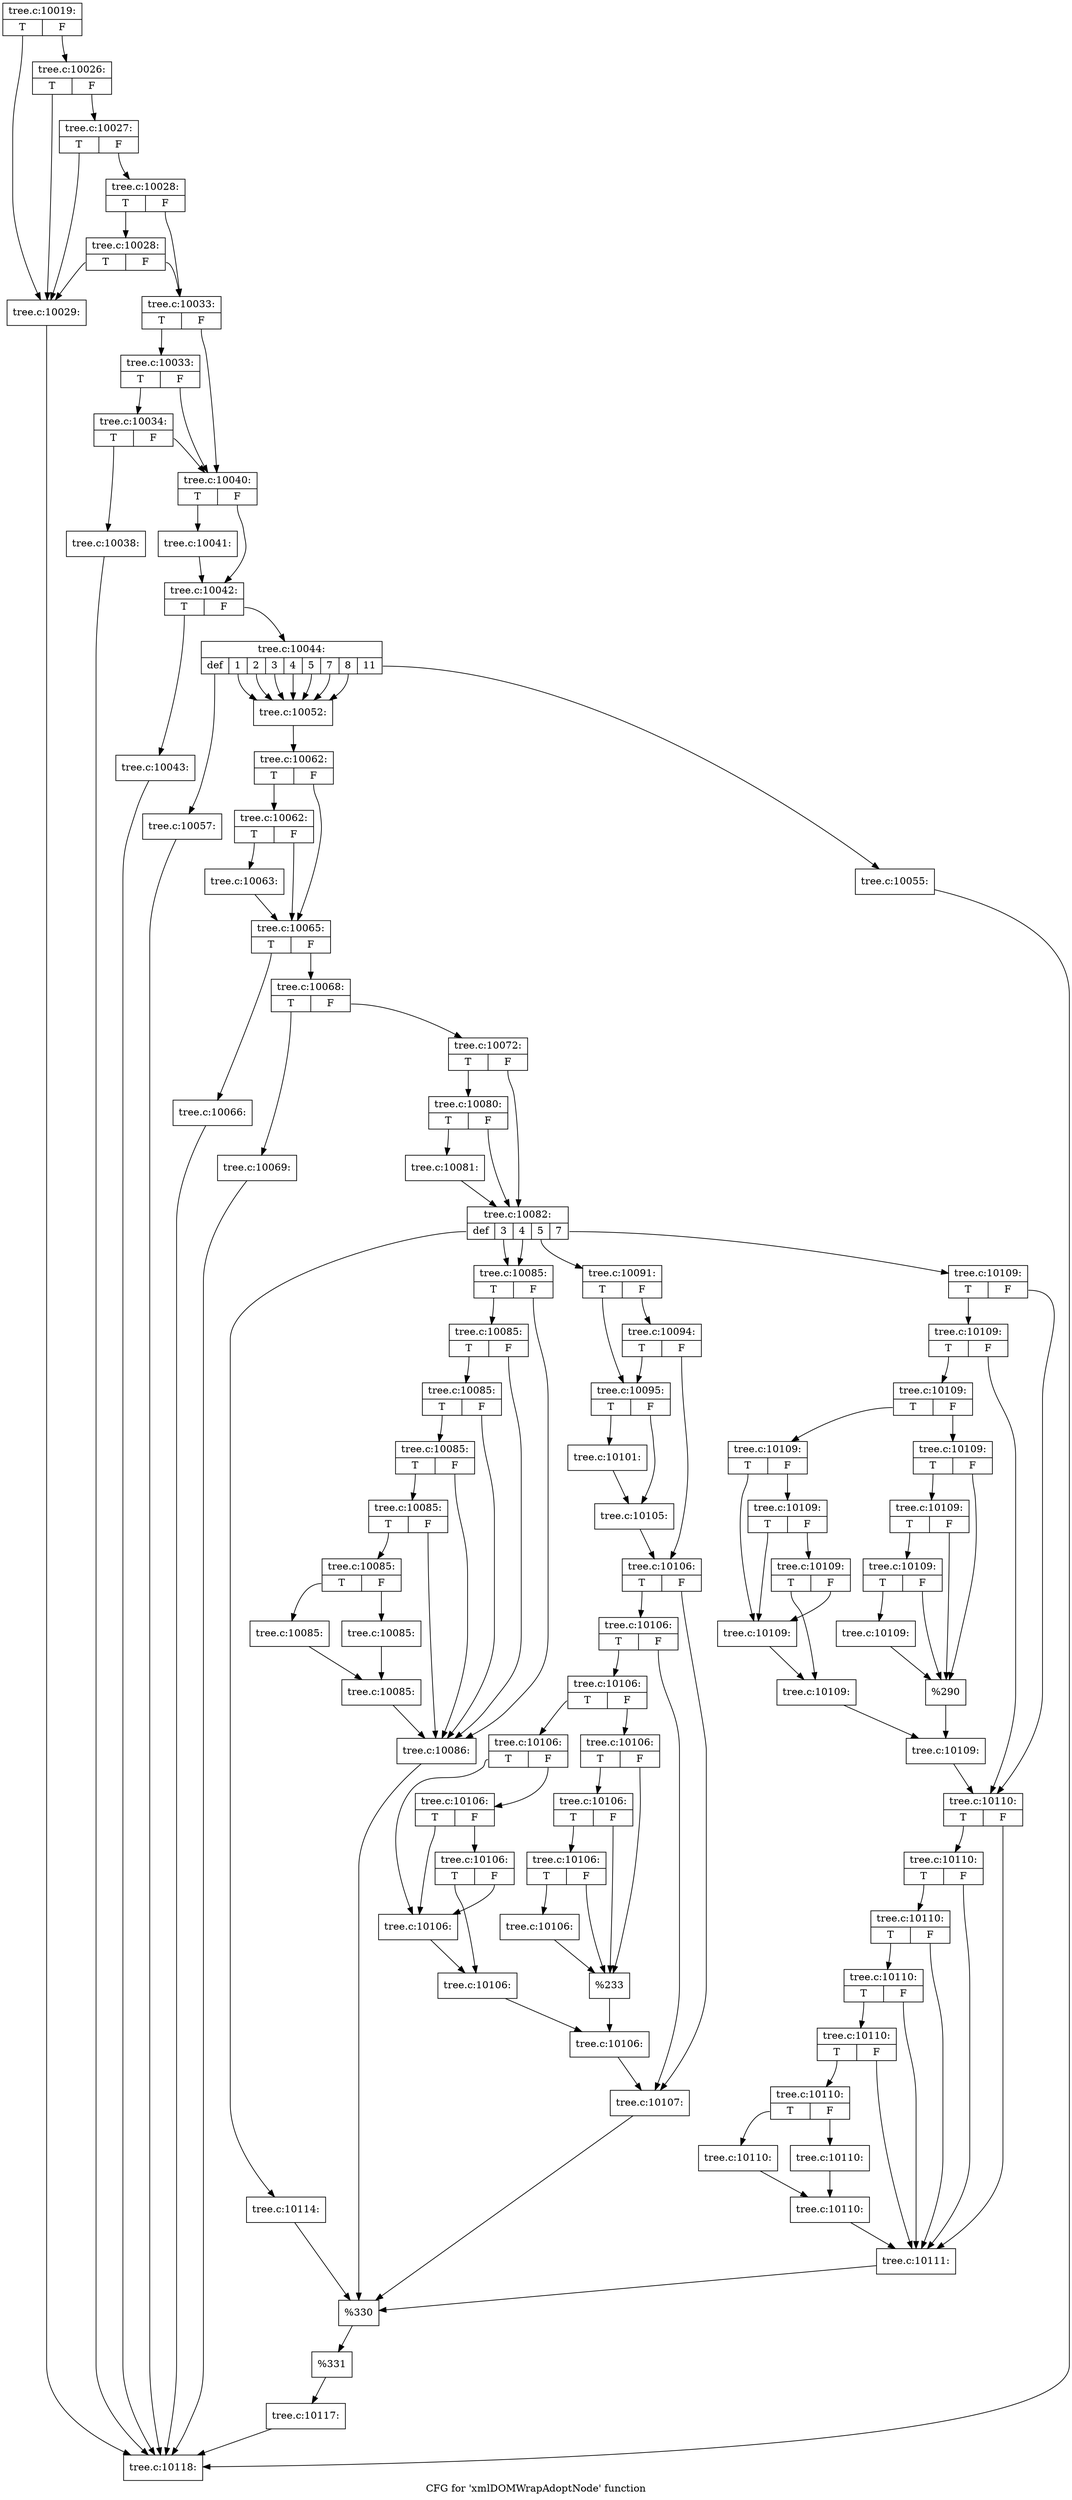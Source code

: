 digraph "CFG for 'xmlDOMWrapAdoptNode' function" {
	label="CFG for 'xmlDOMWrapAdoptNode' function";

	Node0x4782be0 [shape=record,label="{tree.c:10019:|{<s0>T|<s1>F}}"];
	Node0x4782be0:s0 -> Node0x47cff00;
	Node0x4782be0:s1 -> Node0x47d00a0;
	Node0x47d00a0 [shape=record,label="{tree.c:10026:|{<s0>T|<s1>F}}"];
	Node0x47d00a0:s0 -> Node0x47cff00;
	Node0x47d00a0:s1 -> Node0x47d0020;
	Node0x47d0020 [shape=record,label="{tree.c:10027:|{<s0>T|<s1>F}}"];
	Node0x47d0020:s0 -> Node0x47cff00;
	Node0x47d0020:s1 -> Node0x47cffa0;
	Node0x47cffa0 [shape=record,label="{tree.c:10028:|{<s0>T|<s1>F}}"];
	Node0x47cffa0:s0 -> Node0x47d08e0;
	Node0x47cffa0:s1 -> Node0x47cff50;
	Node0x47d08e0 [shape=record,label="{tree.c:10028:|{<s0>T|<s1>F}}"];
	Node0x47d08e0:s0 -> Node0x47cff00;
	Node0x47d08e0:s1 -> Node0x47cff50;
	Node0x47cff00 [shape=record,label="{tree.c:10029:}"];
	Node0x47cff00 -> Node0x478d410;
	Node0x47cff50 [shape=record,label="{tree.c:10033:|{<s0>T|<s1>F}}"];
	Node0x47cff50:s0 -> Node0x47d1220;
	Node0x47cff50:s1 -> Node0x47d1150;
	Node0x47d1220 [shape=record,label="{tree.c:10033:|{<s0>T|<s1>F}}"];
	Node0x47d1220:s0 -> Node0x47d11a0;
	Node0x47d1220:s1 -> Node0x47d1150;
	Node0x47d11a0 [shape=record,label="{tree.c:10034:|{<s0>T|<s1>F}}"];
	Node0x47d11a0:s0 -> Node0x47d1100;
	Node0x47d11a0:s1 -> Node0x47d1150;
	Node0x47d1100 [shape=record,label="{tree.c:10038:}"];
	Node0x47d1100 -> Node0x478d410;
	Node0x47d1150 [shape=record,label="{tree.c:10040:|{<s0>T|<s1>F}}"];
	Node0x47d1150:s0 -> Node0x47d1ed0;
	Node0x47d1150:s1 -> Node0x47d1f20;
	Node0x47d1ed0 [shape=record,label="{tree.c:10041:}"];
	Node0x47d1ed0 -> Node0x47d1f20;
	Node0x47d1f20 [shape=record,label="{tree.c:10042:|{<s0>T|<s1>F}}"];
	Node0x47d1f20:s0 -> Node0x47d2540;
	Node0x47d1f20:s1 -> Node0x47d2590;
	Node0x47d2540 [shape=record,label="{tree.c:10043:}"];
	Node0x47d2540 -> Node0x478d410;
	Node0x47d2590 [shape=record,label="{tree.c:10044:|{<s0>def|<s1>1|<s2>2|<s3>3|<s4>4|<s5>5|<s6>7|<s7>8|<s8>11}}"];
	Node0x47d2590:s0 -> Node0x47d2c50;
	Node0x47d2590:s1 -> Node0x47d2f90;
	Node0x47d2590:s2 -> Node0x47d2f90;
	Node0x47d2590:s3 -> Node0x47d2f90;
	Node0x47d2590:s4 -> Node0x47d2f90;
	Node0x47d2590:s5 -> Node0x47d2f90;
	Node0x47d2590:s6 -> Node0x47d2f90;
	Node0x47d2590:s7 -> Node0x47d2f90;
	Node0x47d2590:s8 -> Node0x47d3070;
	Node0x47d2f90 [shape=record,label="{tree.c:10052:}"];
	Node0x47d2f90 -> Node0x47d2a40;
	Node0x47d3070 [shape=record,label="{tree.c:10055:}"];
	Node0x47d3070 -> Node0x478d410;
	Node0x47d2c50 [shape=record,label="{tree.c:10057:}"];
	Node0x47d2c50 -> Node0x478d410;
	Node0x47d2a40 [shape=record,label="{tree.c:10062:|{<s0>T|<s1>F}}"];
	Node0x47d2a40:s0 -> Node0x47d3540;
	Node0x47d2a40:s1 -> Node0x47d34f0;
	Node0x47d3540 [shape=record,label="{tree.c:10062:|{<s0>T|<s1>F}}"];
	Node0x47d3540:s0 -> Node0x47d34a0;
	Node0x47d3540:s1 -> Node0x47d34f0;
	Node0x47d34a0 [shape=record,label="{tree.c:10063:}"];
	Node0x47d34a0 -> Node0x47d34f0;
	Node0x47d34f0 [shape=record,label="{tree.c:10065:|{<s0>T|<s1>F}}"];
	Node0x47d34f0:s0 -> Node0x47d3f30;
	Node0x47d34f0:s1 -> Node0x47d3fd0;
	Node0x47d3f30 [shape=record,label="{tree.c:10066:}"];
	Node0x47d3f30 -> Node0x478d410;
	Node0x47d3fd0 [shape=record,label="{tree.c:10068:|{<s0>T|<s1>F}}"];
	Node0x47d3fd0:s0 -> Node0x3fc20e0;
	Node0x47d3fd0:s1 -> Node0x47d52a0;
	Node0x3fc20e0 [shape=record,label="{tree.c:10069:}"];
	Node0x3fc20e0 -> Node0x478d410;
	Node0x47d52a0 [shape=record,label="{tree.c:10072:|{<s0>T|<s1>F}}"];
	Node0x47d52a0:s0 -> Node0x47d68f0;
	Node0x47d52a0:s1 -> Node0x47d68a0;
	Node0x47d68f0 [shape=record,label="{tree.c:10080:|{<s0>T|<s1>F}}"];
	Node0x47d68f0:s0 -> Node0x47d6850;
	Node0x47d68f0:s1 -> Node0x47d68a0;
	Node0x47d6850 [shape=record,label="{tree.c:10081:}"];
	Node0x47d6850 -> Node0x47d68a0;
	Node0x47d68a0 [shape=record,label="{tree.c:10082:|{<s0>def|<s1>3|<s2>4|<s3>5|<s4>7}}"];
	Node0x47d68a0:s0 -> Node0x47d7440;
	Node0x47d68a0:s1 -> Node0x47d7740;
	Node0x47d68a0:s2 -> Node0x47d7740;
	Node0x47d68a0:s3 -> Node0x47d93e0;
	Node0x47d68a0:s4 -> Node0x47de530;
	Node0x47d7740 [shape=record,label="{tree.c:10085:|{<s0>T|<s1>F}}"];
	Node0x47d7740:s0 -> Node0x47d7980;
	Node0x47d7740:s1 -> Node0x47d7810;
	Node0x47d7980 [shape=record,label="{tree.c:10085:|{<s0>T|<s1>F}}"];
	Node0x47d7980:s0 -> Node0x47d7930;
	Node0x47d7980:s1 -> Node0x47d7810;
	Node0x47d7930 [shape=record,label="{tree.c:10085:|{<s0>T|<s1>F}}"];
	Node0x47d7930:s0 -> Node0x47d78e0;
	Node0x47d7930:s1 -> Node0x47d7810;
	Node0x47d78e0 [shape=record,label="{tree.c:10085:|{<s0>T|<s1>F}}"];
	Node0x47d78e0:s0 -> Node0x47d7860;
	Node0x47d78e0:s1 -> Node0x47d7810;
	Node0x47d7860 [shape=record,label="{tree.c:10085:|{<s0>T|<s1>F}}"];
	Node0x47d7860:s0 -> Node0x47d77c0;
	Node0x47d7860:s1 -> Node0x47d7810;
	Node0x47d77c0 [shape=record,label="{tree.c:10085:|{<s0>T|<s1>F}}"];
	Node0x47d77c0:s0 -> Node0x47d8630;
	Node0x47d77c0:s1 -> Node0x47d86d0;
	Node0x47d8630 [shape=record,label="{tree.c:10085:}"];
	Node0x47d8630 -> Node0x47d8680;
	Node0x47d86d0 [shape=record,label="{tree.c:10085:}"];
	Node0x47d86d0 -> Node0x47d8680;
	Node0x47d8680 [shape=record,label="{tree.c:10085:}"];
	Node0x47d8680 -> Node0x47d7810;
	Node0x47d7810 [shape=record,label="{tree.c:10086:}"];
	Node0x47d7810 -> Node0x47d7230;
	Node0x47d93e0 [shape=record,label="{tree.c:10091:|{<s0>T|<s1>F}}"];
	Node0x47d93e0:s0 -> Node0x47d9b50;
	Node0x47d93e0:s1 -> Node0x47d9bf0;
	Node0x47d9bf0 [shape=record,label="{tree.c:10094:|{<s0>T|<s1>F}}"];
	Node0x47d9bf0:s0 -> Node0x47d9b50;
	Node0x47d9bf0:s1 -> Node0x47d9ba0;
	Node0x47d9b50 [shape=record,label="{tree.c:10095:|{<s0>T|<s1>F}}"];
	Node0x47d9b50:s0 -> Node0x47da9d0;
	Node0x47d9b50:s1 -> Node0x47daa20;
	Node0x47da9d0 [shape=record,label="{tree.c:10101:}"];
	Node0x47da9d0 -> Node0x47daa20;
	Node0x47daa20 [shape=record,label="{tree.c:10105:}"];
	Node0x47daa20 -> Node0x47d9ba0;
	Node0x47d9ba0 [shape=record,label="{tree.c:10106:|{<s0>T|<s1>F}}"];
	Node0x47d9ba0:s0 -> Node0x47db9b0;
	Node0x47d9ba0:s1 -> Node0x47db960;
	Node0x47db9b0 [shape=record,label="{tree.c:10106:|{<s0>T|<s1>F}}"];
	Node0x47db9b0:s0 -> Node0x47db910;
	Node0x47db9b0:s1 -> Node0x47db960;
	Node0x47db910 [shape=record,label="{tree.c:10106:|{<s0>T|<s1>F}}"];
	Node0x47db910:s0 -> Node0x47dbea0;
	Node0x47db910:s1 -> Node0x47dbf40;
	Node0x47dbea0 [shape=record,label="{tree.c:10106:|{<s0>T|<s1>F}}"];
	Node0x47dbea0:s0 -> Node0x47dcb50;
	Node0x47dbea0:s1 -> Node0x47dcc70;
	Node0x47dcc70 [shape=record,label="{tree.c:10106:|{<s0>T|<s1>F}}"];
	Node0x47dcc70:s0 -> Node0x47dcb50;
	Node0x47dcc70:s1 -> Node0x47dcbf0;
	Node0x47dcbf0 [shape=record,label="{tree.c:10106:|{<s0>T|<s1>F}}"];
	Node0x47dcbf0:s0 -> Node0x47dcba0;
	Node0x47dcbf0:s1 -> Node0x47dcb50;
	Node0x47dcb50 [shape=record,label="{tree.c:10106:}"];
	Node0x47dcb50 -> Node0x47dcba0;
	Node0x47dcba0 [shape=record,label="{tree.c:10106:}"];
	Node0x47dcba0 -> Node0x47dbef0;
	Node0x47dbf40 [shape=record,label="{tree.c:10106:|{<s0>T|<s1>F}}"];
	Node0x47dbf40:s0 -> Node0x47dd7c0;
	Node0x47dbf40:s1 -> Node0x47dd720;
	Node0x47dd7c0 [shape=record,label="{tree.c:10106:|{<s0>T|<s1>F}}"];
	Node0x47dd7c0:s0 -> Node0x47dd770;
	Node0x47dd7c0:s1 -> Node0x47dd720;
	Node0x47dd770 [shape=record,label="{tree.c:10106:|{<s0>T|<s1>F}}"];
	Node0x47dd770:s0 -> Node0x47dd6d0;
	Node0x47dd770:s1 -> Node0x47dd720;
	Node0x47dd6d0 [shape=record,label="{tree.c:10106:}"];
	Node0x47dd6d0 -> Node0x47dd720;
	Node0x47dd720 [shape=record,label="{%233}"];
	Node0x47dd720 -> Node0x47dbef0;
	Node0x47dbef0 [shape=record,label="{tree.c:10106:}"];
	Node0x47dbef0 -> Node0x47db960;
	Node0x47db960 [shape=record,label="{tree.c:10107:}"];
	Node0x47db960 -> Node0x47d7230;
	Node0x47de530 [shape=record,label="{tree.c:10109:|{<s0>T|<s1>F}}"];
	Node0x47de530:s0 -> Node0x47de680;
	Node0x47de530:s1 -> Node0x47de630;
	Node0x47de680 [shape=record,label="{tree.c:10109:|{<s0>T|<s1>F}}"];
	Node0x47de680:s0 -> Node0x47de5e0;
	Node0x47de680:s1 -> Node0x47de630;
	Node0x47de5e0 [shape=record,label="{tree.c:10109:|{<s0>T|<s1>F}}"];
	Node0x47de5e0:s0 -> Node0x47deb70;
	Node0x47de5e0:s1 -> Node0x47dec10;
	Node0x47deb70 [shape=record,label="{tree.c:10109:|{<s0>T|<s1>F}}"];
	Node0x47deb70:s0 -> Node0x47df820;
	Node0x47deb70:s1 -> Node0x47df940;
	Node0x47df940 [shape=record,label="{tree.c:10109:|{<s0>T|<s1>F}}"];
	Node0x47df940:s0 -> Node0x47df820;
	Node0x47df940:s1 -> Node0x47df8c0;
	Node0x47df8c0 [shape=record,label="{tree.c:10109:|{<s0>T|<s1>F}}"];
	Node0x47df8c0:s0 -> Node0x47df870;
	Node0x47df8c0:s1 -> Node0x47df820;
	Node0x47df820 [shape=record,label="{tree.c:10109:}"];
	Node0x47df820 -> Node0x47df870;
	Node0x47df870 [shape=record,label="{tree.c:10109:}"];
	Node0x47df870 -> Node0x47debc0;
	Node0x47dec10 [shape=record,label="{tree.c:10109:|{<s0>T|<s1>F}}"];
	Node0x47dec10:s0 -> Node0x47e04d0;
	Node0x47dec10:s1 -> Node0x47e0430;
	Node0x47e04d0 [shape=record,label="{tree.c:10109:|{<s0>T|<s1>F}}"];
	Node0x47e04d0:s0 -> Node0x47e0480;
	Node0x47e04d0:s1 -> Node0x47e0430;
	Node0x47e0480 [shape=record,label="{tree.c:10109:|{<s0>T|<s1>F}}"];
	Node0x47e0480:s0 -> Node0x47e03e0;
	Node0x47e0480:s1 -> Node0x47e0430;
	Node0x47e03e0 [shape=record,label="{tree.c:10109:}"];
	Node0x47e03e0 -> Node0x47e0430;
	Node0x47e0430 [shape=record,label="{%290}"];
	Node0x47e0430 -> Node0x47debc0;
	Node0x47debc0 [shape=record,label="{tree.c:10109:}"];
	Node0x47debc0 -> Node0x47de630;
	Node0x47de630 [shape=record,label="{tree.c:10110:|{<s0>T|<s1>F}}"];
	Node0x47de630:s0 -> Node0x47e1420;
	Node0x47de630:s1 -> Node0x47e12b0;
	Node0x47e1420 [shape=record,label="{tree.c:10110:|{<s0>T|<s1>F}}"];
	Node0x47e1420:s0 -> Node0x47e13d0;
	Node0x47e1420:s1 -> Node0x47e12b0;
	Node0x47e13d0 [shape=record,label="{tree.c:10110:|{<s0>T|<s1>F}}"];
	Node0x47e13d0:s0 -> Node0x47e1380;
	Node0x47e13d0:s1 -> Node0x47e12b0;
	Node0x47e1380 [shape=record,label="{tree.c:10110:|{<s0>T|<s1>F}}"];
	Node0x47e1380:s0 -> Node0x47e1300;
	Node0x47e1380:s1 -> Node0x47e12b0;
	Node0x47e1300 [shape=record,label="{tree.c:10110:|{<s0>T|<s1>F}}"];
	Node0x47e1300:s0 -> Node0x47e1260;
	Node0x47e1300:s1 -> Node0x47e12b0;
	Node0x47e1260 [shape=record,label="{tree.c:10110:|{<s0>T|<s1>F}}"];
	Node0x47e1260:s0 -> Node0x47e2150;
	Node0x47e1260:s1 -> Node0x47e21f0;
	Node0x47e2150 [shape=record,label="{tree.c:10110:}"];
	Node0x47e2150 -> Node0x47e21a0;
	Node0x47e21f0 [shape=record,label="{tree.c:10110:}"];
	Node0x47e21f0 -> Node0x47e21a0;
	Node0x47e21a0 [shape=record,label="{tree.c:10110:}"];
	Node0x47e21a0 -> Node0x47e12b0;
	Node0x47e12b0 [shape=record,label="{tree.c:10111:}"];
	Node0x47e12b0 -> Node0x47d7230;
	Node0x47d7440 [shape=record,label="{tree.c:10114:}"];
	Node0x47d7440 -> Node0x47d7230;
	Node0x47d7230 [shape=record,label="{%330}"];
	Node0x47d7230 -> Node0x47d4cc0;
	Node0x47d4cc0 [shape=record,label="{%331}"];
	Node0x47d4cc0 -> Node0x47d3f80;
	Node0x47d3f80 [shape=record,label="{tree.c:10117:}"];
	Node0x47d3f80 -> Node0x478d410;
	Node0x478d410 [shape=record,label="{tree.c:10118:}"];
}
